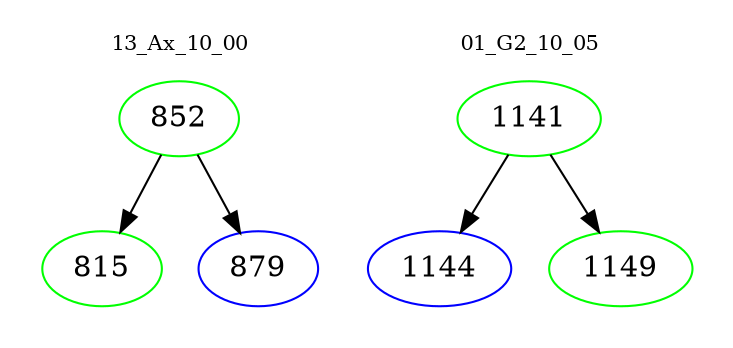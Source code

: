 digraph{
subgraph cluster_0 {
color = white
label = "13_Ax_10_00";
fontsize=10;
T0_852 [label="852", color="green"]
T0_852 -> T0_815 [color="black"]
T0_815 [label="815", color="green"]
T0_852 -> T0_879 [color="black"]
T0_879 [label="879", color="blue"]
}
subgraph cluster_1 {
color = white
label = "01_G2_10_05";
fontsize=10;
T1_1141 [label="1141", color="green"]
T1_1141 -> T1_1144 [color="black"]
T1_1144 [label="1144", color="blue"]
T1_1141 -> T1_1149 [color="black"]
T1_1149 [label="1149", color="green"]
}
}

